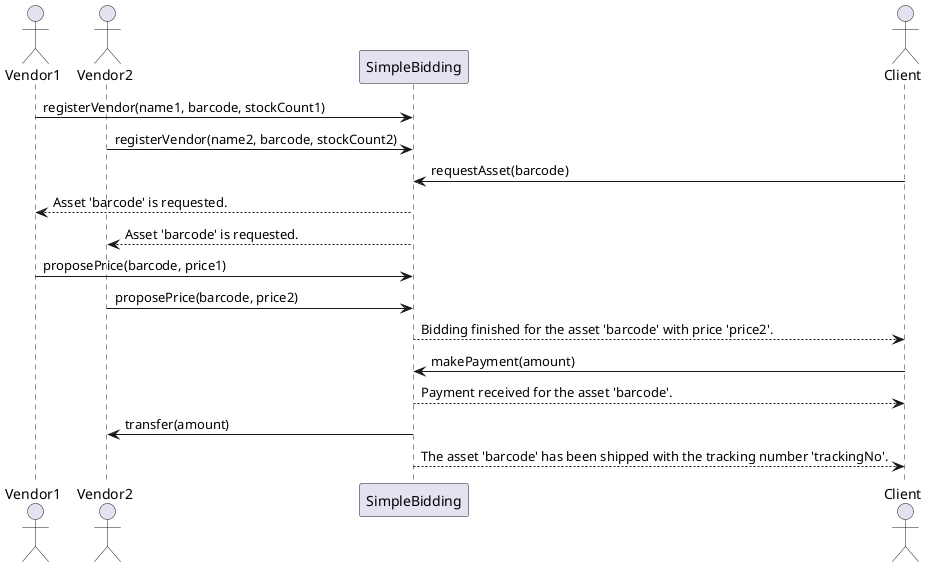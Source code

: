 @startuml
actor Vendor1
actor Vendor2
participant SimpleBidding
actor Client
Vendor1->SimpleBidding : registerVendor(name1, barcode, stockCount1)
Vendor2->SimpleBidding : registerVendor(name2, barcode, stockCount2)
Client->SimpleBidding : requestAsset(barcode)
SimpleBidding-->Vendor1 : Asset 'barcode' is requested.
SimpleBidding-->Vendor2 : Asset 'barcode' is requested.
Vendor1->SimpleBidding : proposePrice(barcode, price1)
Vendor2->SimpleBidding : proposePrice(barcode, price2)
SimpleBidding-->Client : Bidding finished for the asset 'barcode' with price 'price2'.
Client->SimpleBidding : makePayment(amount)
SimpleBidding-->Client : Payment received for the asset 'barcode'.
SimpleBidding-> Vendor2: transfer(amount)
SimpleBidding-->Client : The asset 'barcode' has been shipped with the tracking number 'trackingNo'.
@enduml
